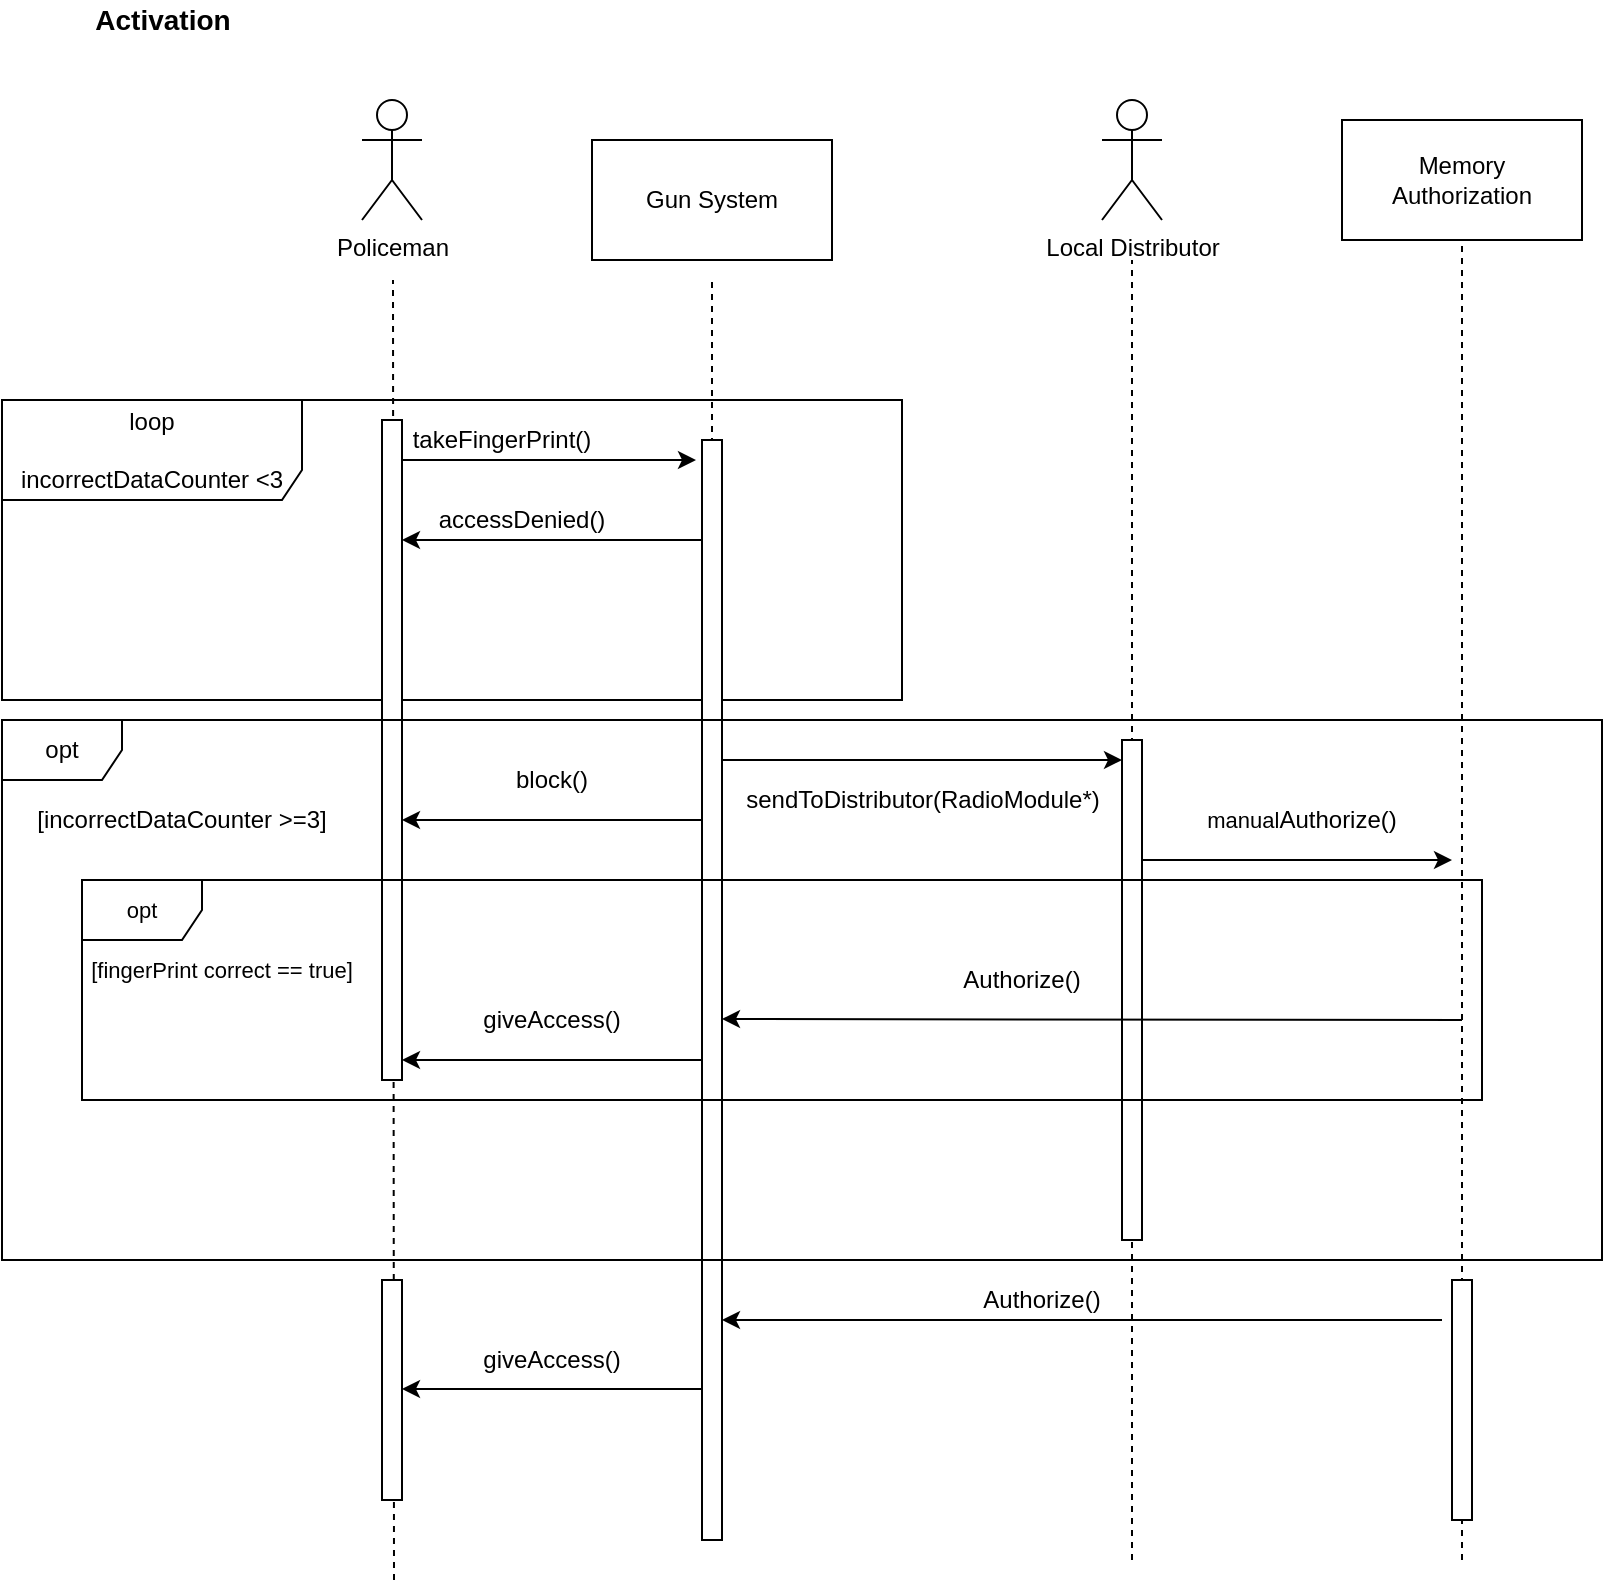 <mxfile version="13.10.9" type="github">
  <diagram name="Page-1" id="13e1069c-82ec-6db2-03f1-153e76fe0fe0">
    <mxGraphModel dx="868" dy="395" grid="1" gridSize="10" guides="1" tooltips="1" connect="1" arrows="1" fold="1" page="1" pageScale="1" pageWidth="850" pageHeight="1100" background="#ffffff" math="0" shadow="0">
      <root>
        <mxCell id="0" />
        <mxCell id="1" parent="0" />
        <mxCell id="2huWn9lkmd3wU_CIS9U9-1" value="Policeman" style="shape=umlActor;verticalLabelPosition=bottom;verticalAlign=top;html=1;outlineConnect=0;" parent="1" vertex="1">
          <mxGeometry x="200" y="70" width="30" height="60" as="geometry" />
        </mxCell>
        <mxCell id="2huWn9lkmd3wU_CIS9U9-3" value="&lt;b&gt;&lt;font style=&quot;font-size: 14px&quot;&gt;Activation&lt;/font&gt;&lt;/b&gt;" style="text;html=1;align=center;verticalAlign=middle;resizable=0;points=[];autosize=1;" parent="1" vertex="1">
          <mxGeometry x="55" y="20" width="90" height="20" as="geometry" />
        </mxCell>
        <mxCell id="2huWn9lkmd3wU_CIS9U9-7" value="Gun System " style="rounded=0;whiteSpace=wrap;html=1;" parent="1" vertex="1">
          <mxGeometry x="315" y="90" width="120" height="60" as="geometry" />
        </mxCell>
        <mxCell id="2huWn9lkmd3wU_CIS9U9-8" value="Local Distributor" style="shape=umlActor;verticalLabelPosition=bottom;verticalAlign=top;html=1;outlineConnect=0;" parent="1" vertex="1">
          <mxGeometry x="570" y="70" width="30" height="60" as="geometry" />
        </mxCell>
        <mxCell id="2huWn9lkmd3wU_CIS9U9-9" value="" style="endArrow=none;dashed=1;html=1;" parent="1" edge="1">
          <mxGeometry width="50" height="50" relative="1" as="geometry">
            <mxPoint x="216" y="810" as="sourcePoint" />
            <mxPoint x="215.5" y="160" as="targetPoint" />
          </mxGeometry>
        </mxCell>
        <mxCell id="2huWn9lkmd3wU_CIS9U9-10" value="&lt;div&gt;loop&lt;/div&gt;&lt;div&gt;&lt;br&gt;&lt;/div&gt;incorrectDataCounter &amp;lt;3" style="shape=umlFrame;whiteSpace=wrap;html=1;width=150;height=50;" parent="1" vertex="1">
          <mxGeometry x="20" y="220" width="450" height="150" as="geometry" />
        </mxCell>
        <mxCell id="2huWn9lkmd3wU_CIS9U9-11" value="" style="html=1;points=[];perimeter=orthogonalPerimeter;" parent="1" vertex="1">
          <mxGeometry x="210" y="230" width="10" height="330" as="geometry" />
        </mxCell>
        <mxCell id="2huWn9lkmd3wU_CIS9U9-15" value="" style="endArrow=classic;html=1;" parent="1" edge="1">
          <mxGeometry width="50" height="50" relative="1" as="geometry">
            <mxPoint x="220" y="250" as="sourcePoint" />
            <mxPoint x="367" y="250" as="targetPoint" />
          </mxGeometry>
        </mxCell>
        <mxCell id="2huWn9lkmd3wU_CIS9U9-16" value="takeFingerPrint()" style="text;html=1;strokeColor=none;fillColor=none;align=center;verticalAlign=middle;whiteSpace=wrap;rounded=0;" parent="1" vertex="1">
          <mxGeometry x="250" y="230" width="40" height="20" as="geometry" />
        </mxCell>
        <mxCell id="2huWn9lkmd3wU_CIS9U9-18" value="" style="endArrow=none;dashed=1;html=1;" parent="1" edge="1">
          <mxGeometry width="50" height="50" relative="1" as="geometry">
            <mxPoint x="375" y="590" as="sourcePoint" />
            <mxPoint x="375" y="160" as="targetPoint" />
          </mxGeometry>
        </mxCell>
        <mxCell id="2huWn9lkmd3wU_CIS9U9-19" value="" style="html=1;points=[];perimeter=orthogonalPerimeter;" parent="1" vertex="1">
          <mxGeometry x="370" y="240" width="10" height="550" as="geometry" />
        </mxCell>
        <mxCell id="2huWn9lkmd3wU_CIS9U9-22" value="" style="endArrow=classic;html=1;" parent="1" edge="1">
          <mxGeometry width="50" height="50" relative="1" as="geometry">
            <mxPoint x="370" y="290" as="sourcePoint" />
            <mxPoint x="220" y="290" as="targetPoint" />
          </mxGeometry>
        </mxCell>
        <mxCell id="2huWn9lkmd3wU_CIS9U9-23" value="accessDenied()" style="text;html=1;strokeColor=none;fillColor=none;align=center;verticalAlign=middle;whiteSpace=wrap;rounded=0;" parent="1" vertex="1">
          <mxGeometry x="260" y="270" width="40" height="20" as="geometry" />
        </mxCell>
        <mxCell id="2huWn9lkmd3wU_CIS9U9-24" value="opt" style="shape=umlFrame;whiteSpace=wrap;html=1;" parent="1" vertex="1">
          <mxGeometry x="20" y="380" width="800" height="270" as="geometry" />
        </mxCell>
        <mxCell id="2huWn9lkmd3wU_CIS9U9-25" value="[incorrectDataCounter &amp;gt;=3]" style="text;html=1;strokeColor=none;fillColor=none;align=center;verticalAlign=middle;whiteSpace=wrap;rounded=0;" parent="1" vertex="1">
          <mxGeometry x="20" y="420" width="180" height="20" as="geometry" />
        </mxCell>
        <mxCell id="2huWn9lkmd3wU_CIS9U9-26" value="" style="endArrow=none;dashed=1;html=1;" parent="1" edge="1">
          <mxGeometry width="50" height="50" relative="1" as="geometry">
            <mxPoint x="585" y="800" as="sourcePoint" />
            <mxPoint x="585" y="150" as="targetPoint" />
          </mxGeometry>
        </mxCell>
        <mxCell id="2huWn9lkmd3wU_CIS9U9-27" value="" style="html=1;points=[];perimeter=orthogonalPerimeter;" parent="1" vertex="1">
          <mxGeometry x="580" y="390" width="10" height="250" as="geometry" />
        </mxCell>
        <mxCell id="2huWn9lkmd3wU_CIS9U9-30" value="" style="endArrow=classic;html=1;" parent="1" edge="1">
          <mxGeometry width="50" height="50" relative="1" as="geometry">
            <mxPoint x="380" y="400" as="sourcePoint" />
            <mxPoint x="580" y="400" as="targetPoint" />
          </mxGeometry>
        </mxCell>
        <mxCell id="2huWn9lkmd3wU_CIS9U9-31" value="sendToDistributor(RadioModule*)" style="edgeLabel;html=1;align=center;verticalAlign=middle;resizable=0;points=[];fontSize=12;" parent="2huWn9lkmd3wU_CIS9U9-30" vertex="1" connectable="0">
          <mxGeometry x="0.282" y="-4" relative="1" as="geometry">
            <mxPoint x="-28" y="16" as="offset" />
          </mxGeometry>
        </mxCell>
        <mxCell id="2huWn9lkmd3wU_CIS9U9-34" value="" style="endArrow=classic;html=1;" parent="1" edge="1">
          <mxGeometry width="50" height="50" relative="1" as="geometry">
            <mxPoint x="370" y="430" as="sourcePoint" />
            <mxPoint x="220" y="430" as="targetPoint" />
          </mxGeometry>
        </mxCell>
        <mxCell id="2huWn9lkmd3wU_CIS9U9-36" value="&lt;font style=&quot;font-size: 12px&quot;&gt;block()&lt;/font&gt;" style="text;html=1;strokeColor=none;fillColor=none;align=center;verticalAlign=middle;whiteSpace=wrap;rounded=0;fontSize=11;" parent="1" vertex="1">
          <mxGeometry x="275" y="400" width="40" height="20" as="geometry" />
        </mxCell>
        <mxCell id="2huWn9lkmd3wU_CIS9U9-38" value="opt" style="shape=umlFrame;whiteSpace=wrap;html=1;fontSize=11;" parent="1" vertex="1">
          <mxGeometry x="60" y="460" width="700" height="110" as="geometry" />
        </mxCell>
        <mxCell id="2huWn9lkmd3wU_CIS9U9-39" value="[fingerPrint correct == true]" style="text;html=1;strokeColor=none;fillColor=none;align=center;verticalAlign=middle;whiteSpace=wrap;rounded=0;fontSize=11;" parent="1" vertex="1">
          <mxGeometry x="60" y="495" width="140" height="20" as="geometry" />
        </mxCell>
        <mxCell id="2huWn9lkmd3wU_CIS9U9-40" value="" style="endArrow=classic;html=1;fontSize=11;" parent="1" edge="1">
          <mxGeometry width="50" height="50" relative="1" as="geometry">
            <mxPoint x="590" y="450" as="sourcePoint" />
            <mxPoint x="745" y="450" as="targetPoint" />
          </mxGeometry>
        </mxCell>
        <mxCell id="2huWn9lkmd3wU_CIS9U9-41" value="manual&lt;font style=&quot;font-size: 12px&quot;&gt;Authorize()&lt;/font&gt;" style="text;html=1;strokeColor=none;fillColor=none;align=center;verticalAlign=middle;whiteSpace=wrap;rounded=0;fontSize=11;" parent="1" vertex="1">
          <mxGeometry x="650" y="420" width="40" height="20" as="geometry" />
        </mxCell>
        <mxCell id="2huWn9lkmd3wU_CIS9U9-42" value="" style="endArrow=classic;html=1;" parent="1" edge="1">
          <mxGeometry width="50" height="50" relative="1" as="geometry">
            <mxPoint x="370" y="550" as="sourcePoint" />
            <mxPoint x="220" y="550" as="targetPoint" />
          </mxGeometry>
        </mxCell>
        <mxCell id="2huWn9lkmd3wU_CIS9U9-43" value="&lt;font style=&quot;font-size: 12px&quot;&gt;giveAccess()&lt;/font&gt;" style="text;html=1;strokeColor=none;fillColor=none;align=center;verticalAlign=middle;whiteSpace=wrap;rounded=0;fontSize=11;" parent="1" vertex="1">
          <mxGeometry x="275" y="520" width="40" height="20" as="geometry" />
        </mxCell>
        <mxCell id="2huWn9lkmd3wU_CIS9U9-45" value="&lt;div&gt;Memory&lt;/div&gt;&lt;div&gt;Authorization&lt;/div&gt;" style="rounded=0;whiteSpace=wrap;html=1;" parent="1" vertex="1">
          <mxGeometry x="690" y="80" width="120" height="60" as="geometry" />
        </mxCell>
        <mxCell id="2huWn9lkmd3wU_CIS9U9-46" value="" style="endArrow=none;dashed=1;html=1;fontSize=12;entryX=0.5;entryY=1;entryDx=0;entryDy=0;" parent="1" target="2huWn9lkmd3wU_CIS9U9-45" edge="1">
          <mxGeometry width="50" height="50" relative="1" as="geometry">
            <mxPoint x="750" y="800" as="sourcePoint" />
            <mxPoint x="750" y="240" as="targetPoint" />
          </mxGeometry>
        </mxCell>
        <mxCell id="2huWn9lkmd3wU_CIS9U9-48" value="" style="html=1;points=[];perimeter=orthogonalPerimeter;fontSize=12;" parent="1" vertex="1">
          <mxGeometry x="745" y="660" width="10" height="120" as="geometry" />
        </mxCell>
        <mxCell id="2huWn9lkmd3wU_CIS9U9-49" value="" style="endArrow=classic;html=1;fontSize=11;entryX=0.571;entryY=0.389;entryDx=0;entryDy=0;entryPerimeter=0;" parent="1" edge="1">
          <mxGeometry width="50" height="50" relative="1" as="geometry">
            <mxPoint x="740" y="680" as="sourcePoint" />
            <mxPoint x="380" y="680" as="targetPoint" />
          </mxGeometry>
        </mxCell>
        <mxCell id="2huWn9lkmd3wU_CIS9U9-50" value="&lt;font style=&quot;font-size: 12px&quot;&gt;Authorize()&lt;/font&gt;" style="text;html=1;strokeColor=none;fillColor=none;align=center;verticalAlign=middle;whiteSpace=wrap;rounded=0;fontSize=11;" parent="1" vertex="1">
          <mxGeometry x="520" y="660" width="40" height="20" as="geometry" />
        </mxCell>
        <mxCell id="2huWn9lkmd3wU_CIS9U9-51" value="&lt;font style=&quot;font-size: 12px&quot;&gt;giveAccess()&lt;/font&gt;" style="text;html=1;strokeColor=none;fillColor=none;align=center;verticalAlign=middle;whiteSpace=wrap;rounded=0;fontSize=11;" parent="1" vertex="1">
          <mxGeometry x="275" y="690" width="40" height="20" as="geometry" />
        </mxCell>
        <mxCell id="2huWn9lkmd3wU_CIS9U9-52" value="" style="html=1;points=[];perimeter=orthogonalPerimeter;" parent="1" vertex="1">
          <mxGeometry x="210" y="660" width="10" height="110" as="geometry" />
        </mxCell>
        <mxCell id="2huWn9lkmd3wU_CIS9U9-53" value="" style="endArrow=classic;html=1;" parent="1" edge="1">
          <mxGeometry width="50" height="50" relative="1" as="geometry">
            <mxPoint x="370" y="714.5" as="sourcePoint" />
            <mxPoint x="220" y="714.5" as="targetPoint" />
          </mxGeometry>
        </mxCell>
        <mxCell id="2huWn9lkmd3wU_CIS9U9-54" value="" style="endArrow=classic;html=1;fontSize=11;entryX=0.571;entryY=0.389;entryDx=0;entryDy=0;entryPerimeter=0;" parent="1" edge="1">
          <mxGeometry width="50" height="50" relative="1" as="geometry">
            <mxPoint x="750" y="530" as="sourcePoint" />
            <mxPoint x="380" y="529.5" as="targetPoint" />
          </mxGeometry>
        </mxCell>
        <mxCell id="2huWn9lkmd3wU_CIS9U9-55" value="&lt;font style=&quot;font-size: 12px&quot;&gt;Authorize()&lt;/font&gt;" style="text;html=1;strokeColor=none;fillColor=none;align=center;verticalAlign=middle;whiteSpace=wrap;rounded=0;fontSize=11;" parent="1" vertex="1">
          <mxGeometry x="510" y="500" width="40" height="20" as="geometry" />
        </mxCell>
      </root>
    </mxGraphModel>
  </diagram>
</mxfile>

